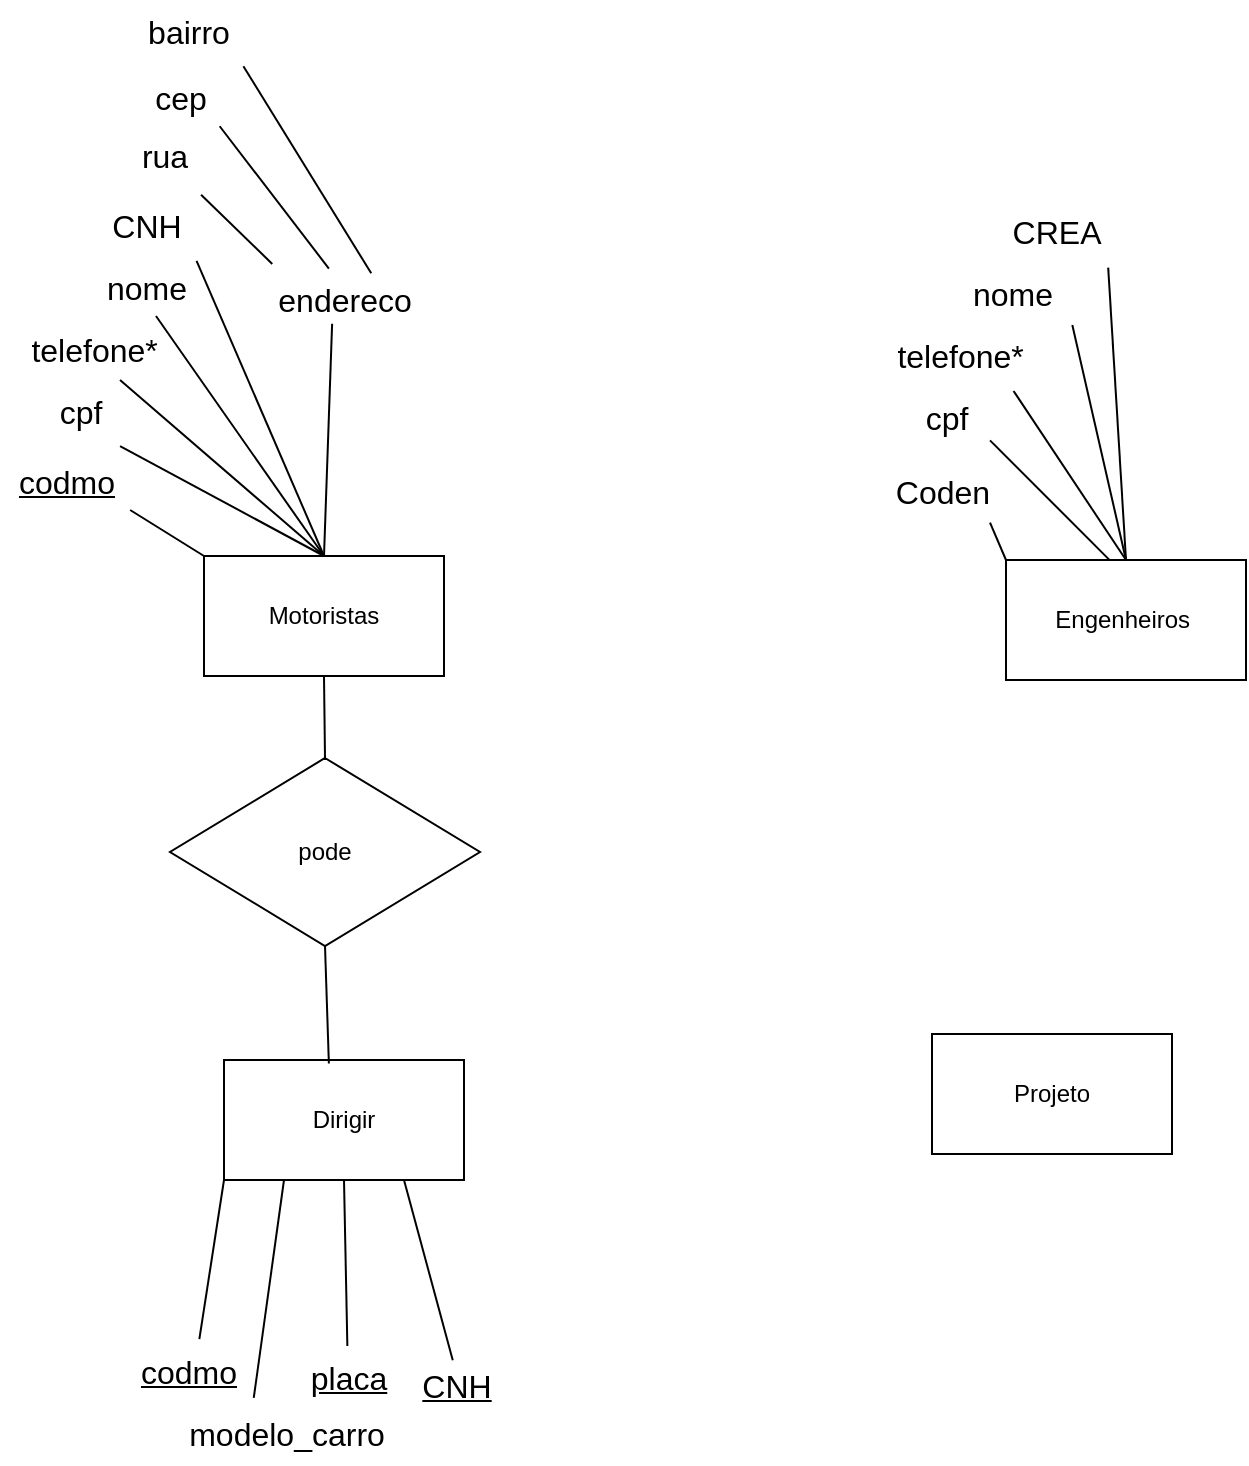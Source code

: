 <mxfile version="24.8.0">
  <diagram name="Página-1" id="50_o_SxUdohicsmvgsTn">
    <mxGraphModel dx="1178" dy="1782" grid="0" gridSize="10" guides="1" tooltips="1" connect="1" arrows="1" fold="1" page="0" pageScale="1" pageWidth="827" pageHeight="1169" math="0" shadow="0">
      <root>
        <mxCell id="0" />
        <mxCell id="1" parent="0" />
        <mxCell id="l1KRbrexJKs4OxdF_sgT-3" value="Motoristas" style="whiteSpace=wrap;html=1;" vertex="1" parent="1">
          <mxGeometry x="-93" y="-203" width="120" height="60" as="geometry" />
        </mxCell>
        <mxCell id="l1KRbrexJKs4OxdF_sgT-7" value="Engenheiros&amp;nbsp;" style="whiteSpace=wrap;html=1;" vertex="1" parent="1">
          <mxGeometry x="308" y="-201" width="120" height="60" as="geometry" />
        </mxCell>
        <mxCell id="l1KRbrexJKs4OxdF_sgT-9" value="codmo" style="text;html=1;align=center;verticalAlign=middle;resizable=0;points=[];autosize=1;strokeColor=none;fillColor=none;fontSize=16;fontStyle=4" vertex="1" parent="1">
          <mxGeometry x="-195" y="-256" width="66" height="31" as="geometry" />
        </mxCell>
        <mxCell id="l1KRbrexJKs4OxdF_sgT-12" value="" style="endArrow=none;html=1;rounded=0;fontSize=12;startSize=8;endSize=8;curved=1;entryX=0.986;entryY=0.968;entryDx=0;entryDy=0;entryPerimeter=0;exitX=0;exitY=0;exitDx=0;exitDy=0;" edge="1" parent="1" source="l1KRbrexJKs4OxdF_sgT-3" target="l1KRbrexJKs4OxdF_sgT-9">
          <mxGeometry width="50" height="50" relative="1" as="geometry">
            <mxPoint x="-92" y="-203" as="sourcePoint" />
            <mxPoint x="-56" y="-254" as="targetPoint" />
          </mxGeometry>
        </mxCell>
        <mxCell id="l1KRbrexJKs4OxdF_sgT-13" value="cpf" style="text;html=1;align=center;verticalAlign=middle;resizable=0;points=[];autosize=1;strokeColor=none;fillColor=none;fontSize=16;" vertex="1" parent="1">
          <mxGeometry x="-175" y="-291" width="39" height="31" as="geometry" />
        </mxCell>
        <mxCell id="l1KRbrexJKs4OxdF_sgT-15" value="telefone*&amp;nbsp;" style="text;html=1;align=center;verticalAlign=middle;resizable=0;points=[];autosize=1;strokeColor=none;fillColor=none;fontSize=16;" vertex="1" parent="1">
          <mxGeometry x="-189" y="-322" width="86" height="31" as="geometry" />
        </mxCell>
        <mxCell id="l1KRbrexJKs4OxdF_sgT-19" value="" style="endArrow=none;html=1;rounded=0;fontSize=12;startSize=8;endSize=8;curved=1;entryX=1.026;entryY=1.065;entryDx=0;entryDy=0;entryPerimeter=0;exitX=0.5;exitY=0;exitDx=0;exitDy=0;" edge="1" parent="1" source="l1KRbrexJKs4OxdF_sgT-3" target="l1KRbrexJKs4OxdF_sgT-13">
          <mxGeometry width="50" height="50" relative="1" as="geometry">
            <mxPoint x="-59" y="-204" as="sourcePoint" />
            <mxPoint x="-111" y="-264" as="targetPoint" />
          </mxGeometry>
        </mxCell>
        <mxCell id="l1KRbrexJKs4OxdF_sgT-20" value="" style="endArrow=none;html=1;rounded=0;fontSize=12;startSize=8;endSize=8;curved=1;entryX=0.628;entryY=1;entryDx=0;entryDy=0;entryPerimeter=0;exitX=0.5;exitY=0;exitDx=0;exitDy=0;" edge="1" parent="1" source="l1KRbrexJKs4OxdF_sgT-3" target="l1KRbrexJKs4OxdF_sgT-15">
          <mxGeometry width="50" height="50" relative="1" as="geometry">
            <mxPoint x="-50" y="-205" as="sourcePoint" />
            <mxPoint x="-67" y="-303" as="targetPoint" />
          </mxGeometry>
        </mxCell>
        <mxCell id="l1KRbrexJKs4OxdF_sgT-21" value="" style="endArrow=none;html=1;rounded=0;fontSize=12;startSize=8;endSize=8;curved=1;entryX=0.586;entryY=0.968;entryDx=0;entryDy=0;entryPerimeter=0;exitX=0.5;exitY=0;exitDx=0;exitDy=0;" edge="1" parent="1" source="l1KRbrexJKs4OxdF_sgT-3" target="l1KRbrexJKs4OxdF_sgT-22">
          <mxGeometry width="50" height="50" relative="1" as="geometry">
            <mxPoint x="-37" y="-230" as="sourcePoint" />
            <mxPoint x="-33" y="-292" as="targetPoint" />
          </mxGeometry>
        </mxCell>
        <mxCell id="l1KRbrexJKs4OxdF_sgT-22" value="nome" style="text;html=1;align=center;verticalAlign=middle;resizable=0;points=[];autosize=1;strokeColor=none;fillColor=none;fontSize=16;" vertex="1" parent="1">
          <mxGeometry x="-151" y="-353" width="58" height="31" as="geometry" />
        </mxCell>
        <mxCell id="l1KRbrexJKs4OxdF_sgT-40" value="CNH" style="text;html=1;align=center;verticalAlign=middle;resizable=0;points=[];autosize=1;strokeColor=none;fillColor=none;fontSize=16;" vertex="1" parent="1">
          <mxGeometry x="-148.5" y="-384" width="53" height="31" as="geometry" />
        </mxCell>
        <mxCell id="l1KRbrexJKs4OxdF_sgT-41" value="" style="endArrow=none;html=1;rounded=0;fontSize=12;startSize=8;endSize=8;curved=1;exitX=0.5;exitY=0;exitDx=0;exitDy=0;entryX=0.977;entryY=1.078;entryDx=0;entryDy=0;entryPerimeter=0;" edge="1" parent="1" source="l1KRbrexJKs4OxdF_sgT-3" target="l1KRbrexJKs4OxdF_sgT-40">
          <mxGeometry width="50" height="50" relative="1" as="geometry">
            <mxPoint x="10" y="-126" as="sourcePoint" />
            <mxPoint x="-21" y="-314" as="targetPoint" />
          </mxGeometry>
        </mxCell>
        <mxCell id="l1KRbrexJKs4OxdF_sgT-42" value="Coden" style="text;html=1;align=center;verticalAlign=middle;resizable=0;points=[];autosize=1;strokeColor=none;fillColor=none;fontSize=16;" vertex="1" parent="1">
          <mxGeometry x="243" y="-251" width="65" height="31" as="geometry" />
        </mxCell>
        <mxCell id="l1KRbrexJKs4OxdF_sgT-43" value="endereco" style="text;html=1;align=center;verticalAlign=middle;resizable=0;points=[];autosize=1;strokeColor=none;fillColor=none;fontSize=16;" vertex="1" parent="1">
          <mxGeometry x="-66" y="-347" width="85" height="31" as="geometry" />
        </mxCell>
        <mxCell id="l1KRbrexJKs4OxdF_sgT-44" value="" style="endArrow=none;html=1;rounded=0;fontSize=12;startSize=8;endSize=8;curved=1;exitX=0.5;exitY=0;exitDx=0;exitDy=0;entryX=0.436;entryY=0.899;entryDx=0;entryDy=0;entryPerimeter=0;" edge="1" parent="1" source="l1KRbrexJKs4OxdF_sgT-3" target="l1KRbrexJKs4OxdF_sgT-43">
          <mxGeometry width="50" height="50" relative="1" as="geometry">
            <mxPoint x="60" y="-338" as="sourcePoint" />
            <mxPoint y="-480" as="targetPoint" />
          </mxGeometry>
        </mxCell>
        <mxCell id="l1KRbrexJKs4OxdF_sgT-45" value="rua" style="text;html=1;align=center;verticalAlign=middle;resizable=0;points=[];autosize=1;strokeColor=none;fillColor=none;fontSize=16;" vertex="1" parent="1">
          <mxGeometry x="-134" y="-419" width="41" height="31" as="geometry" />
        </mxCell>
        <mxCell id="l1KRbrexJKs4OxdF_sgT-46" value="cep" style="text;html=1;align=center;verticalAlign=middle;resizable=0;points=[];autosize=1;strokeColor=none;fillColor=none;fontSize=16;" vertex="1" parent="1">
          <mxGeometry x="-127" y="-448" width="44" height="31" as="geometry" />
        </mxCell>
        <mxCell id="l1KRbrexJKs4OxdF_sgT-47" value="bairro" style="text;html=1;align=center;verticalAlign=middle;resizable=0;points=[];autosize=1;strokeColor=none;fillColor=none;fontSize=16;" vertex="1" parent="1">
          <mxGeometry x="-131" y="-481" width="59" height="31" as="geometry" />
        </mxCell>
        <mxCell id="l1KRbrexJKs4OxdF_sgT-49" value="" style="endArrow=none;html=1;rounded=0;fontSize=12;startSize=8;endSize=8;curved=1;exitX=0.084;exitY=-0.066;exitDx=0;exitDy=0;entryX=0.964;entryY=1.142;entryDx=0;entryDy=0;entryPerimeter=0;exitPerimeter=0;" edge="1" parent="1" source="l1KRbrexJKs4OxdF_sgT-43" target="l1KRbrexJKs4OxdF_sgT-45">
          <mxGeometry width="50" height="50" relative="1" as="geometry">
            <mxPoint x="-52" y="-457" as="sourcePoint" />
            <mxPoint x="-112" y="-599" as="targetPoint" />
          </mxGeometry>
        </mxCell>
        <mxCell id="l1KRbrexJKs4OxdF_sgT-50" value="" style="endArrow=none;html=1;rounded=0;fontSize=12;startSize=8;endSize=8;curved=1;exitX=0.417;exitY=0.009;exitDx=0;exitDy=0;entryX=0.951;entryY=0.972;entryDx=0;entryDy=0;entryPerimeter=0;exitPerimeter=0;" edge="1" parent="1" source="l1KRbrexJKs4OxdF_sgT-43" target="l1KRbrexJKs4OxdF_sgT-46">
          <mxGeometry width="50" height="50" relative="1" as="geometry">
            <mxPoint x="24" y="-387" as="sourcePoint" />
            <mxPoint x="-36" y="-529" as="targetPoint" />
          </mxGeometry>
        </mxCell>
        <mxCell id="l1KRbrexJKs4OxdF_sgT-51" value="" style="endArrow=none;html=1;rounded=0;fontSize=12;startSize=8;endSize=8;curved=1;exitX=0.666;exitY=0.085;exitDx=0;exitDy=0;entryX=0.978;entryY=1.068;entryDx=0;entryDy=0;entryPerimeter=0;exitPerimeter=0;" edge="1" parent="1" source="l1KRbrexJKs4OxdF_sgT-43" target="l1KRbrexJKs4OxdF_sgT-47">
          <mxGeometry width="50" height="50" relative="1" as="geometry">
            <mxPoint x="96" y="-406" as="sourcePoint" />
            <mxPoint x="36" y="-548" as="targetPoint" />
          </mxGeometry>
        </mxCell>
        <mxCell id="l1KRbrexJKs4OxdF_sgT-52" value="" style="endArrow=none;html=1;rounded=0;fontSize=12;startSize=8;endSize=8;curved=1;exitX=0;exitY=0;exitDx=0;exitDy=0;entryX=0.877;entryY=1.011;entryDx=0;entryDy=0;entryPerimeter=0;" edge="1" parent="1" source="l1KRbrexJKs4OxdF_sgT-7" target="l1KRbrexJKs4OxdF_sgT-42">
          <mxGeometry width="50" height="50" relative="1" as="geometry">
            <mxPoint x="294" y="-347" as="sourcePoint" />
            <mxPoint x="234" y="-489" as="targetPoint" />
          </mxGeometry>
        </mxCell>
        <mxCell id="l1KRbrexJKs4OxdF_sgT-53" value="cpf" style="text;html=1;align=center;verticalAlign=middle;resizable=0;points=[];autosize=1;strokeColor=none;fillColor=none;fontSize=16;" vertex="1" parent="1">
          <mxGeometry x="258" y="-288" width="39" height="31" as="geometry" />
        </mxCell>
        <mxCell id="l1KRbrexJKs4OxdF_sgT-54" value="telefone*&amp;nbsp;" style="text;html=1;align=center;verticalAlign=middle;resizable=0;points=[];autosize=1;strokeColor=none;fillColor=none;fontSize=16;" vertex="1" parent="1">
          <mxGeometry x="244" y="-319" width="86" height="31" as="geometry" />
        </mxCell>
        <mxCell id="l1KRbrexJKs4OxdF_sgT-55" value="nome" style="text;html=1;align=center;verticalAlign=middle;resizable=0;points=[];autosize=1;strokeColor=none;fillColor=none;fontSize=16;" vertex="1" parent="1">
          <mxGeometry x="282" y="-350" width="58" height="31" as="geometry" />
        </mxCell>
        <mxCell id="l1KRbrexJKs4OxdF_sgT-56" value="CREA" style="text;html=1;align=center;verticalAlign=middle;resizable=0;points=[];autosize=1;strokeColor=none;fillColor=none;fontSize=16;" vertex="1" parent="1">
          <mxGeometry x="302" y="-381" width="62" height="31" as="geometry" />
        </mxCell>
        <mxCell id="l1KRbrexJKs4OxdF_sgT-64" value="" style="endArrow=none;html=1;rounded=0;fontSize=12;startSize=8;endSize=8;curved=1;exitX=0.433;exitY=0.003;exitDx=0;exitDy=0;entryX=1.077;entryY=0.877;entryDx=0;entryDy=0;entryPerimeter=0;exitPerimeter=0;" edge="1" parent="1" source="l1KRbrexJKs4OxdF_sgT-7" target="l1KRbrexJKs4OxdF_sgT-53">
          <mxGeometry width="50" height="50" relative="1" as="geometry">
            <mxPoint x="420" y="-201" as="sourcePoint" />
            <mxPoint x="356" y="-305" as="targetPoint" />
          </mxGeometry>
        </mxCell>
        <mxCell id="l1KRbrexJKs4OxdF_sgT-65" value="" style="endArrow=none;html=1;rounded=0;fontSize=12;startSize=8;endSize=8;curved=1;exitX=0.5;exitY=0;exitDx=0;exitDy=0;entryX=0.788;entryY=1.08;entryDx=0;entryDy=0;entryPerimeter=0;" edge="1" parent="1" source="l1KRbrexJKs4OxdF_sgT-7" target="l1KRbrexJKs4OxdF_sgT-54">
          <mxGeometry width="50" height="50" relative="1" as="geometry">
            <mxPoint x="402" y="-275" as="sourcePoint" />
            <mxPoint x="338" y="-379" as="targetPoint" />
          </mxGeometry>
        </mxCell>
        <mxCell id="l1KRbrexJKs4OxdF_sgT-66" value="" style="endArrow=none;html=1;rounded=0;fontSize=12;startSize=8;endSize=8;curved=1;exitX=0.5;exitY=0;exitDx=0;exitDy=0;entryX=1.02;entryY=1.017;entryDx=0;entryDy=0;entryPerimeter=0;" edge="1" parent="1" source="l1KRbrexJKs4OxdF_sgT-7" target="l1KRbrexJKs4OxdF_sgT-55">
          <mxGeometry width="50" height="50" relative="1" as="geometry">
            <mxPoint x="381" y="-290" as="sourcePoint" />
            <mxPoint x="346" y="-300" as="targetPoint" />
          </mxGeometry>
        </mxCell>
        <mxCell id="l1KRbrexJKs4OxdF_sgT-67" value="" style="endArrow=none;html=1;rounded=0;fontSize=12;startSize=8;endSize=8;curved=1;exitX=0.5;exitY=0;exitDx=0;exitDy=0;entryX=0.921;entryY=1.091;entryDx=0;entryDy=0;entryPerimeter=0;" edge="1" parent="1" source="l1KRbrexJKs4OxdF_sgT-7" target="l1KRbrexJKs4OxdF_sgT-56">
          <mxGeometry width="50" height="50" relative="1" as="geometry">
            <mxPoint x="411" y="-273" as="sourcePoint" />
            <mxPoint x="347" y="-377" as="targetPoint" />
          </mxGeometry>
        </mxCell>
        <mxCell id="l1KRbrexJKs4OxdF_sgT-68" value="pode" style="rhombus;whiteSpace=wrap;html=1;" vertex="1" parent="1">
          <mxGeometry x="-110" y="-102" width="155" height="94" as="geometry" />
        </mxCell>
        <mxCell id="l1KRbrexJKs4OxdF_sgT-69" value="Dirigir" style="whiteSpace=wrap;html=1;" vertex="1" parent="1">
          <mxGeometry x="-83" y="49" width="120" height="60" as="geometry" />
        </mxCell>
        <mxCell id="l1KRbrexJKs4OxdF_sgT-70" value="" style="endArrow=none;html=1;rounded=0;fontSize=12;startSize=8;endSize=8;curved=1;exitX=0.5;exitY=0;exitDx=0;exitDy=0;entryX=0.5;entryY=1;entryDx=0;entryDy=0;" edge="1" parent="1" source="l1KRbrexJKs4OxdF_sgT-68" target="l1KRbrexJKs4OxdF_sgT-3">
          <mxGeometry width="50" height="50" relative="1" as="geometry">
            <mxPoint x="206" y="16" as="sourcePoint" />
            <mxPoint x="266" y="16" as="targetPoint" />
          </mxGeometry>
        </mxCell>
        <mxCell id="l1KRbrexJKs4OxdF_sgT-71" value="" style="endArrow=none;html=1;rounded=0;fontSize=12;startSize=8;endSize=8;curved=1;exitX=0.437;exitY=0.029;exitDx=0;exitDy=0;entryX=0.5;entryY=1;entryDx=0;entryDy=0;exitPerimeter=0;" edge="1" parent="1" source="l1KRbrexJKs4OxdF_sgT-69" target="l1KRbrexJKs4OxdF_sgT-68">
          <mxGeometry width="50" height="50" relative="1" as="geometry">
            <mxPoint x="188" y="-18" as="sourcePoint" />
            <mxPoint x="248" y="-18" as="targetPoint" />
          </mxGeometry>
        </mxCell>
        <mxCell id="l1KRbrexJKs4OxdF_sgT-72" value="codmo" style="text;html=1;align=center;verticalAlign=middle;resizable=0;points=[];autosize=1;strokeColor=none;fillColor=none;fontSize=16;fontStyle=4" vertex="1" parent="1">
          <mxGeometry x="-134" y="189" width="66" height="31" as="geometry" />
        </mxCell>
        <mxCell id="l1KRbrexJKs4OxdF_sgT-73" value="" style="endArrow=none;html=1;rounded=0;fontSize=12;startSize=8;endSize=8;curved=1;exitX=0.586;exitY=-0.013;exitDx=0;exitDy=0;exitPerimeter=0;entryX=0;entryY=1;entryDx=0;entryDy=0;" edge="1" parent="1" source="l1KRbrexJKs4OxdF_sgT-72" target="l1KRbrexJKs4OxdF_sgT-69">
          <mxGeometry width="50" height="50" relative="1" as="geometry">
            <mxPoint x="-51" y="269" as="sourcePoint" />
            <mxPoint x="-71" y="131" as="targetPoint" />
          </mxGeometry>
        </mxCell>
        <mxCell id="l1KRbrexJKs4OxdF_sgT-74" value="modelo_carro" style="text;html=1;align=center;verticalAlign=middle;resizable=0;points=[];autosize=1;strokeColor=none;fillColor=none;fontSize=16;" vertex="1" parent="1">
          <mxGeometry x="-110" y="220" width="116" height="31" as="geometry" />
        </mxCell>
        <mxCell id="l1KRbrexJKs4OxdF_sgT-75" value="" style="endArrow=none;html=1;rounded=0;fontSize=12;startSize=8;endSize=8;curved=1;exitX=0.361;exitY=-0.065;exitDx=0;exitDy=0;entryX=0.25;entryY=1;entryDx=0;entryDy=0;exitPerimeter=0;" edge="1" parent="1" source="l1KRbrexJKs4OxdF_sgT-74" target="l1KRbrexJKs4OxdF_sgT-69">
          <mxGeometry width="50" height="50" relative="1" as="geometry">
            <mxPoint x="255" y="153" as="sourcePoint" />
            <mxPoint x="315" y="153" as="targetPoint" />
          </mxGeometry>
        </mxCell>
        <mxCell id="l1KRbrexJKs4OxdF_sgT-77" value="placa" style="text;html=1;align=center;verticalAlign=middle;resizable=0;points=[];autosize=1;strokeColor=none;fillColor=none;fontSize=16;fontStyle=4" vertex="1" parent="1">
          <mxGeometry x="-49" y="192" width="56" height="31" as="geometry" />
        </mxCell>
        <mxCell id="l1KRbrexJKs4OxdF_sgT-78" value="" style="endArrow=none;html=1;rounded=0;fontSize=12;startSize=8;endSize=8;curved=1;entryX=0.5;entryY=1;entryDx=0;entryDy=0;" edge="1" parent="1" source="l1KRbrexJKs4OxdF_sgT-77" target="l1KRbrexJKs4OxdF_sgT-69">
          <mxGeometry width="50" height="50" relative="1" as="geometry">
            <mxPoint x="53" y="144" as="sourcePoint" />
            <mxPoint x="113" y="144" as="targetPoint" />
          </mxGeometry>
        </mxCell>
        <mxCell id="l1KRbrexJKs4OxdF_sgT-79" value="CNH" style="text;html=1;align=center;verticalAlign=middle;resizable=0;points=[];autosize=1;strokeColor=none;fillColor=none;fontSize=16;fontStyle=4" vertex="1" parent="1">
          <mxGeometry x="6" y="196" width="53" height="31" as="geometry" />
        </mxCell>
        <mxCell id="l1KRbrexJKs4OxdF_sgT-80" value="" style="endArrow=none;html=1;rounded=0;fontSize=12;startSize=8;endSize=8;curved=1;exitX=0.75;exitY=1;exitDx=0;exitDy=0;entryX=0.479;entryY=0.102;entryDx=0;entryDy=0;entryPerimeter=0;" edge="1" parent="1" source="l1KRbrexJKs4OxdF_sgT-69" target="l1KRbrexJKs4OxdF_sgT-79">
          <mxGeometry width="50" height="50" relative="1" as="geometry">
            <mxPoint x="17" y="137" as="sourcePoint" />
            <mxPoint x="77" y="137" as="targetPoint" />
          </mxGeometry>
        </mxCell>
        <mxCell id="l1KRbrexJKs4OxdF_sgT-81" value="Projeto" style="whiteSpace=wrap;html=1;" vertex="1" parent="1">
          <mxGeometry x="271" y="36" width="120" height="60" as="geometry" />
        </mxCell>
      </root>
    </mxGraphModel>
  </diagram>
</mxfile>
